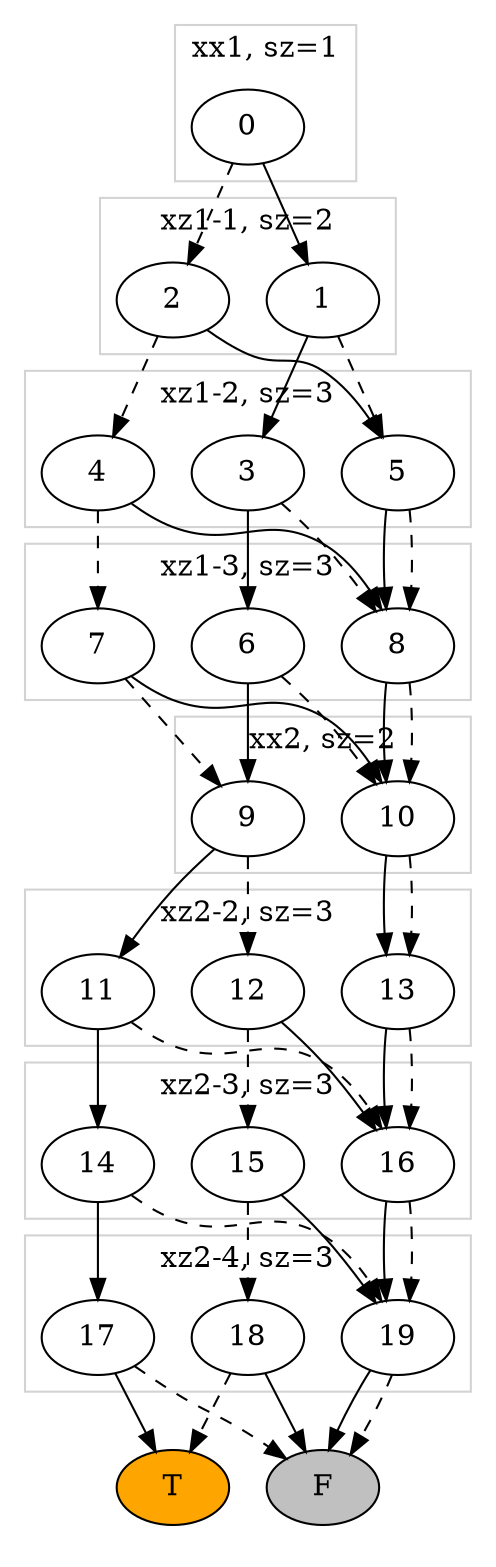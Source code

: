 digraph {
	subgraph cluster_0 {
		0
		color=lightgrey label="xx1, sz=1"
	}
	subgraph cluster_1 {
		1
		2
		color=lightgrey label="xz1-1, sz=2"
	}
	subgraph cluster_2 {
		3
		4
		5
		color=lightgrey label="xz1-2, sz=3"
	}
	subgraph cluster_3 {
		6
		7
		8
		color=lightgrey label="xz1-3, sz=3"
	}
	subgraph cluster_4 {
		10
		9
		color=lightgrey label="xx2, sz=2"
	}
	subgraph cluster_5 {
		12
		11
		13
		color=lightgrey label="xz2-2, sz=3"
	}
	subgraph cluster_6 {
		14
		16
		15
		color=lightgrey label="xz2-3, sz=3"
	}
	subgraph cluster_7 {
		17
		18
		19
		color=lightgrey label="xz2-4, sz=3"
	}
	subgraph cluster_8 {
		-2 [label=F fillcolor=gray style=filled]
		-1 [label=T fillcolor=orange style=filled]
		color=white
	}
	0 -> 1
	0 -> 2 [style=dashed]
	1 -> 3
	1 -> 5 [style=dashed]
	2 -> 5
	2 -> 4 [style=dashed]
	3 -> 6
	3 -> 8 [style=dashed]
	4 -> 8
	4 -> 7 [style=dashed]
	5 -> 8
	5 -> 8 [style=dashed]
	6 -> 9
	6 -> 10 [style=dashed]
	7 -> 10
	7 -> 9 [style=dashed]
	8 -> 10
	8 -> 10 [style=dashed]
	10 -> 13
	10 -> 13 [style=dashed]
	9 -> 11
	9 -> 12 [style=dashed]
	12 -> 16
	12 -> 15 [style=dashed]
	11 -> 14
	11 -> 16 [style=dashed]
	13 -> 16
	13 -> 16 [style=dashed]
	14 -> 17
	14 -> 19 [style=dashed]
	16 -> 19
	16 -> 19 [style=dashed]
	15 -> 19
	15 -> 18 [style=dashed]
	17 -> -1
	17 -> -2 [style=dashed]
	18 -> -2
	18 -> -1 [style=dashed]
	19 -> -2
	19 -> -2 [style=dashed]
}
